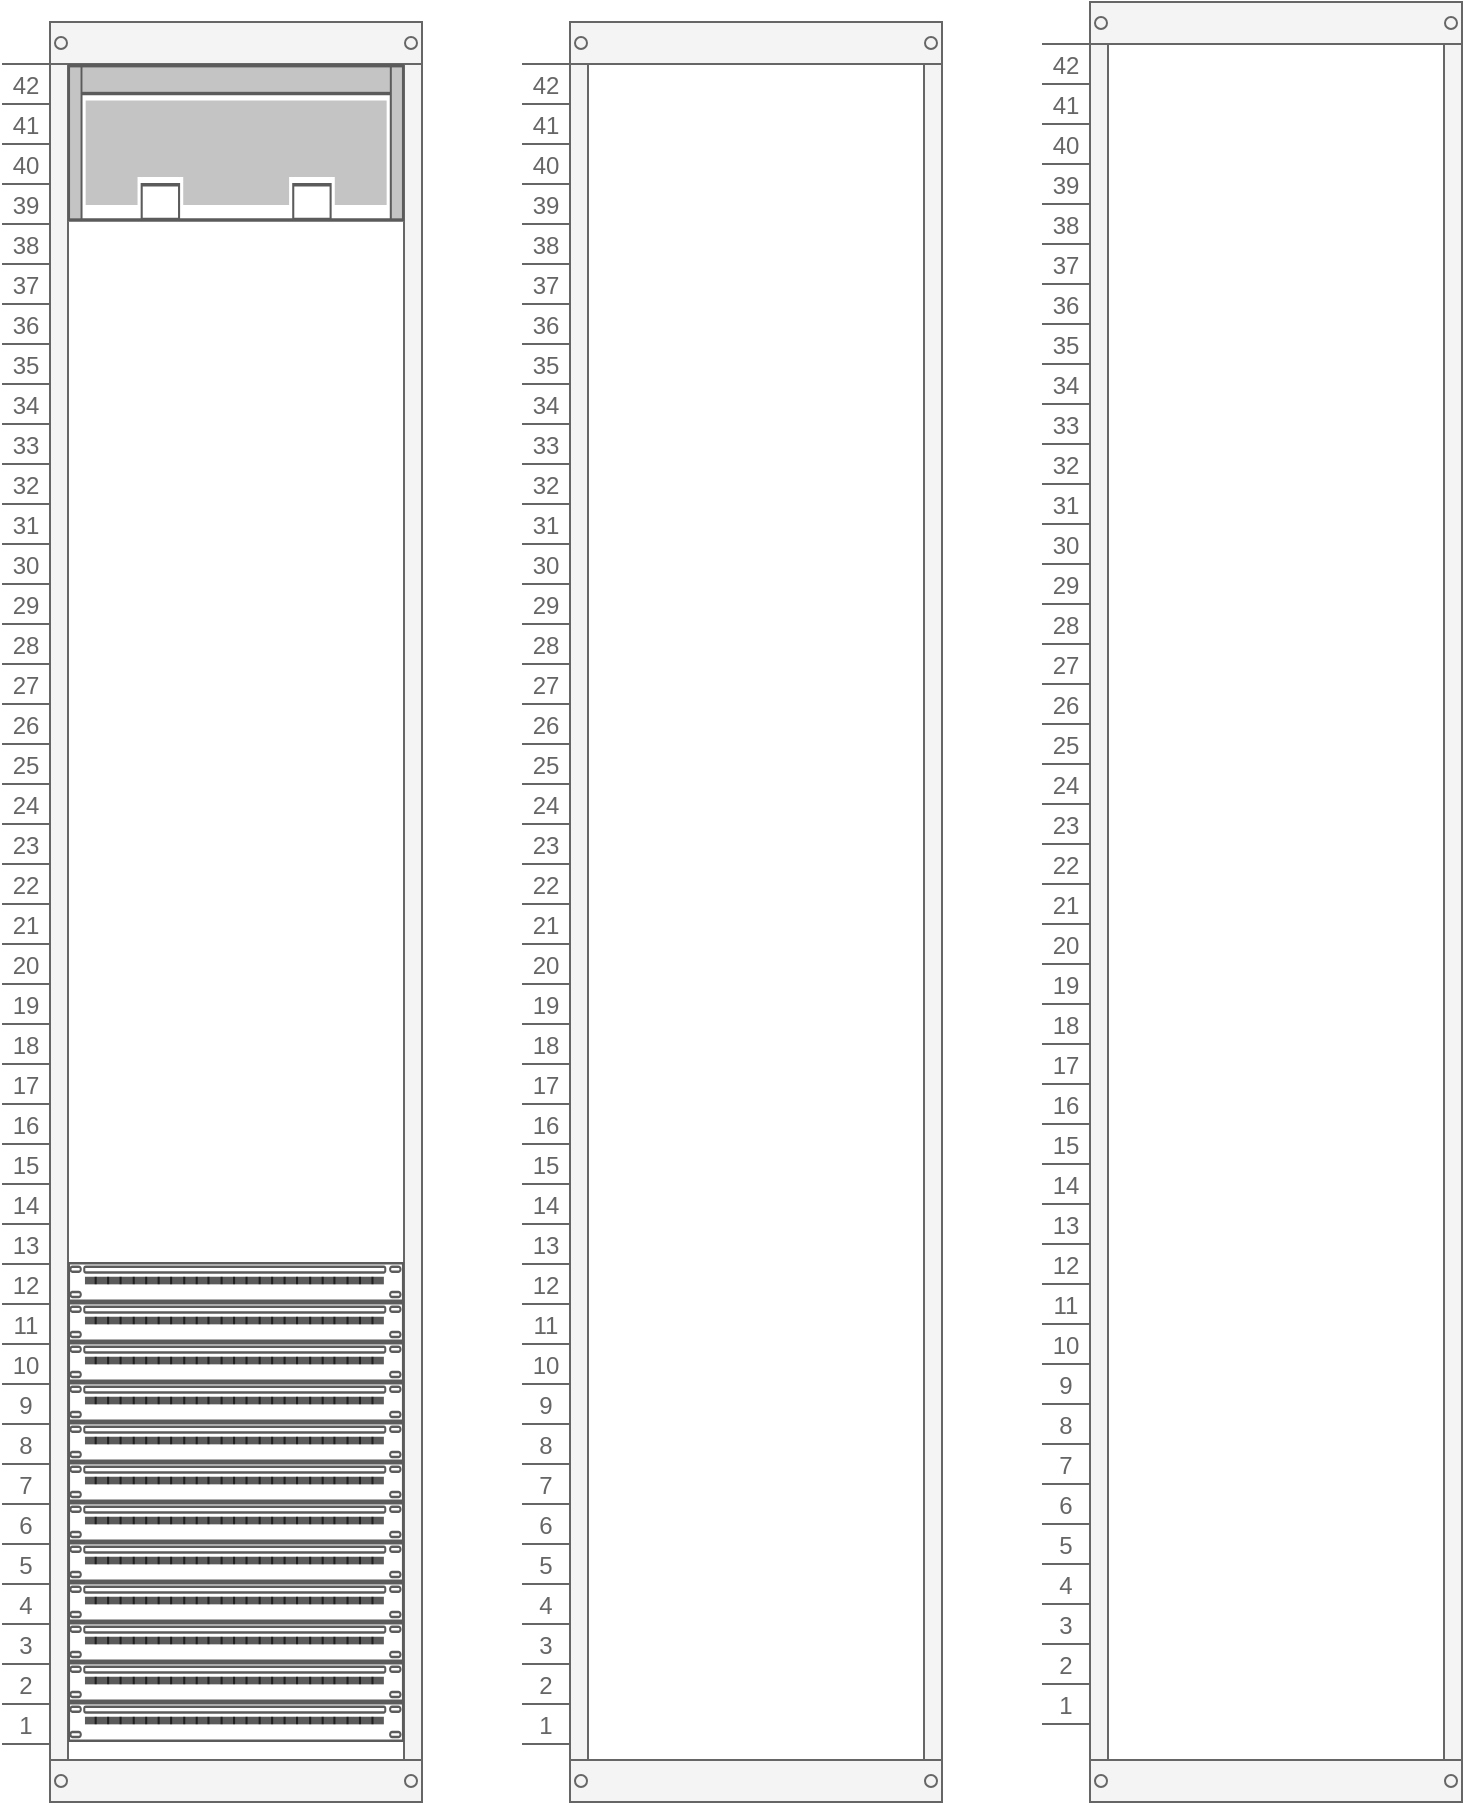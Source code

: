 <mxfile version="16.6.1" type="github">
  <diagram id="9xE2A8WU-C6B4LDKORGd" name="Page-1">
    <mxGraphModel dx="868" dy="478" grid="1" gridSize="10" guides="1" tooltips="1" connect="1" arrows="1" fold="1" page="1" pageScale="1" pageWidth="827" pageHeight="1169" math="0" shadow="0">
      <root>
        <mxCell id="0" />
        <mxCell id="1" parent="0" />
        <mxCell id="E8a4E9x3ysNOFA8UhXef-1" value="" style="strokeColor=#666666;html=1;verticalLabelPosition=bottom;labelBackgroundColor=#ffffff;verticalAlign=top;outlineConnect=0;shadow=0;dashed=0;shape=mxgraph.rackGeneral.container;fillColor2=#f4f4f4;container=1;collapsible=0;childLayout=rack;allowGaps=1;marginLeft=33;marginRight=9;marginTop=21;marginBottom=22;textColor=#666666;numDisp=ascend;" parent="1" vertex="1">
          <mxGeometry x="60" y="260" width="210" height="890" as="geometry" />
        </mxCell>
        <mxCell id="JSynGW7EDIlefoWcvoa--13" value="" style="strokeColor=#666666;html=1;labelPosition=right;align=left;spacingLeft=15;shadow=0;dashed=0;outlineConnect=0;shape=mxgraph.rack.general.cat5e_rack_mount_patch_panel_24_ports;" vertex="1" parent="E8a4E9x3ysNOFA8UhXef-1">
          <mxGeometry x="33" y="620" width="168" height="20" as="geometry" />
        </mxCell>
        <mxCell id="JSynGW7EDIlefoWcvoa--7" value="" style="strokeColor=#666666;html=1;labelPosition=right;align=left;spacingLeft=15;shadow=0;dashed=0;outlineConnect=0;shape=mxgraph.rack.general.cat5e_rack_mount_patch_panel_24_ports;" vertex="1" parent="E8a4E9x3ysNOFA8UhXef-1">
          <mxGeometry x="33" y="640" width="168" height="20" as="geometry" />
        </mxCell>
        <mxCell id="JSynGW7EDIlefoWcvoa--14" value="" style="strokeColor=#666666;html=1;labelPosition=right;align=left;spacingLeft=15;shadow=0;dashed=0;outlineConnect=0;shape=mxgraph.rack.general.cat5e_rack_mount_patch_panel_24_ports;" vertex="1" parent="E8a4E9x3ysNOFA8UhXef-1">
          <mxGeometry x="33" y="660" width="168" height="20" as="geometry" />
        </mxCell>
        <mxCell id="JSynGW7EDIlefoWcvoa--8" value="" style="strokeColor=#666666;html=1;labelPosition=right;align=left;spacingLeft=15;shadow=0;dashed=0;outlineConnect=0;shape=mxgraph.rack.general.cat5e_rack_mount_patch_panel_24_ports;" vertex="1" parent="E8a4E9x3ysNOFA8UhXef-1">
          <mxGeometry x="33" y="680" width="168" height="20" as="geometry" />
        </mxCell>
        <mxCell id="JSynGW7EDIlefoWcvoa--15" value="" style="strokeColor=#666666;html=1;labelPosition=right;align=left;spacingLeft=15;shadow=0;dashed=0;outlineConnect=0;shape=mxgraph.rack.general.cat5e_rack_mount_patch_panel_24_ports;" vertex="1" parent="E8a4E9x3ysNOFA8UhXef-1">
          <mxGeometry x="33" y="700" width="168" height="20" as="geometry" />
        </mxCell>
        <mxCell id="JSynGW7EDIlefoWcvoa--6" value="" style="strokeColor=#666666;html=1;labelPosition=right;align=left;spacingLeft=15;shadow=0;dashed=0;outlineConnect=0;shape=mxgraph.rack.general.cat5e_rack_mount_patch_panel_24_ports;" vertex="1" parent="E8a4E9x3ysNOFA8UhXef-1">
          <mxGeometry x="33" y="720" width="168" height="20" as="geometry" />
        </mxCell>
        <mxCell id="JSynGW7EDIlefoWcvoa--5" value="" style="strokeColor=#666666;html=1;labelPosition=right;align=left;spacingLeft=15;shadow=0;dashed=0;outlineConnect=0;shape=mxgraph.rack.general.cat5e_rack_mount_patch_panel_24_ports;" vertex="1" parent="E8a4E9x3ysNOFA8UhXef-1">
          <mxGeometry x="33" y="740" width="168" height="20" as="geometry" />
        </mxCell>
        <mxCell id="JSynGW7EDIlefoWcvoa--4" value="" style="strokeColor=#666666;html=1;labelPosition=right;align=left;spacingLeft=15;shadow=0;dashed=0;outlineConnect=0;shape=mxgraph.rack.general.cat5e_rack_mount_patch_panel_24_ports;" vertex="1" parent="E8a4E9x3ysNOFA8UhXef-1">
          <mxGeometry x="33" y="780" width="168" height="20" as="geometry" />
        </mxCell>
        <mxCell id="JSynGW7EDIlefoWcvoa--9" value="" style="strokeColor=#666666;html=1;labelPosition=right;align=left;spacingLeft=15;shadow=0;dashed=0;outlineConnect=0;shape=mxgraph.rack.general.cat5e_rack_mount_patch_panel_24_ports;" vertex="1" parent="E8a4E9x3ysNOFA8UhXef-1">
          <mxGeometry x="33" y="820" width="168" height="20" as="geometry" />
        </mxCell>
        <mxCell id="JSynGW7EDIlefoWcvoa--10" value="" style="strokeColor=#666666;html=1;labelPosition=right;align=left;spacingLeft=15;shadow=0;dashed=0;outlineConnect=0;shape=mxgraph.rack.general.cat5e_rack_mount_patch_panel_24_ports;" vertex="1" parent="E8a4E9x3ysNOFA8UhXef-1">
          <mxGeometry x="33" y="760" width="168" height="20" as="geometry" />
        </mxCell>
        <mxCell id="JSynGW7EDIlefoWcvoa--11" value="" style="strokeColor=#666666;html=1;labelPosition=right;align=left;spacingLeft=15;shadow=0;dashed=0;outlineConnect=0;shape=mxgraph.rack.general.cat5e_rack_mount_patch_panel_24_ports;" vertex="1" parent="E8a4E9x3ysNOFA8UhXef-1">
          <mxGeometry x="33" y="800" width="168" height="20" as="geometry" />
        </mxCell>
        <mxCell id="JSynGW7EDIlefoWcvoa--12" value="" style="strokeColor=#666666;html=1;labelPosition=right;align=left;spacingLeft=15;shadow=0;dashed=0;outlineConnect=0;shape=mxgraph.rack.general.cat5e_rack_mount_patch_panel_24_ports;" vertex="1" parent="E8a4E9x3ysNOFA8UhXef-1">
          <mxGeometry x="33" y="840" width="168" height="20" as="geometry" />
        </mxCell>
        <mxCell id="JSynGW7EDIlefoWcvoa--16" value="" style="shape=mxgraph.rack.cisco.cisco_3925_integrated_services_router;html=1;labelPosition=right;align=left;spacingLeft=15;dashed=0;shadow=0;fillColor=#ffffff;points=[];direction=east;" vertex="1" parent="E8a4E9x3ysNOFA8UhXef-1">
          <mxGeometry x="33" y="21" width="168" height="79" as="geometry" />
        </mxCell>
        <mxCell id="E8a4E9x3ysNOFA8UhXef-4" value="" style="strokeColor=#666666;html=1;verticalLabelPosition=bottom;labelBackgroundColor=#ffffff;verticalAlign=top;outlineConnect=0;shadow=0;dashed=0;shape=mxgraph.rackGeneral.container;fillColor2=#f4f4f4;container=1;collapsible=0;childLayout=rack;allowGaps=1;marginLeft=33;marginRight=9;marginTop=21;marginBottom=22;textColor=#666666;numDisp=ascend;" parent="1" vertex="1">
          <mxGeometry x="320" y="260" width="210" height="890" as="geometry" />
        </mxCell>
        <mxCell id="E8a4E9x3ysNOFA8UhXef-5" value="" style="strokeColor=#666666;html=1;verticalLabelPosition=bottom;labelBackgroundColor=#ffffff;verticalAlign=top;outlineConnect=0;shadow=0;dashed=0;shape=mxgraph.rackGeneral.container;fillColor2=#f4f4f4;container=1;collapsible=0;childLayout=rack;allowGaps=1;marginLeft=33;marginRight=9;marginTop=21;marginBottom=22;textColor=#666666;numDisp=ascend;" parent="1" vertex="1">
          <mxGeometry x="580" y="250" width="210" height="900" as="geometry" />
        </mxCell>
      </root>
    </mxGraphModel>
  </diagram>
</mxfile>
